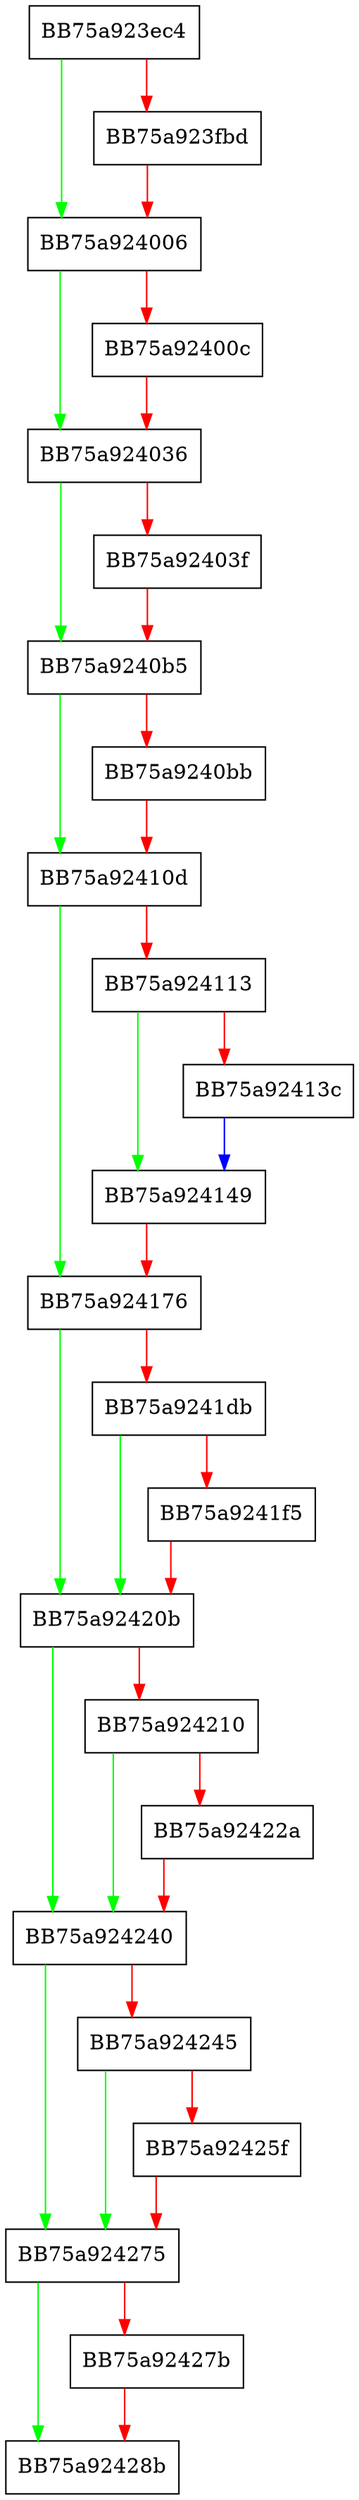 digraph process {
  node [shape="box"];
  graph [splines=ortho];
  BB75a923ec4 -> BB75a924006 [color="green"];
  BB75a923ec4 -> BB75a923fbd [color="red"];
  BB75a923fbd -> BB75a924006 [color="red"];
  BB75a924006 -> BB75a924036 [color="green"];
  BB75a924006 -> BB75a92400c [color="red"];
  BB75a92400c -> BB75a924036 [color="red"];
  BB75a924036 -> BB75a9240b5 [color="green"];
  BB75a924036 -> BB75a92403f [color="red"];
  BB75a92403f -> BB75a9240b5 [color="red"];
  BB75a9240b5 -> BB75a92410d [color="green"];
  BB75a9240b5 -> BB75a9240bb [color="red"];
  BB75a9240bb -> BB75a92410d [color="red"];
  BB75a92410d -> BB75a924176 [color="green"];
  BB75a92410d -> BB75a924113 [color="red"];
  BB75a924113 -> BB75a924149 [color="green"];
  BB75a924113 -> BB75a92413c [color="red"];
  BB75a92413c -> BB75a924149 [color="blue"];
  BB75a924149 -> BB75a924176 [color="red"];
  BB75a924176 -> BB75a92420b [color="green"];
  BB75a924176 -> BB75a9241db [color="red"];
  BB75a9241db -> BB75a92420b [color="green"];
  BB75a9241db -> BB75a9241f5 [color="red"];
  BB75a9241f5 -> BB75a92420b [color="red"];
  BB75a92420b -> BB75a924240 [color="green"];
  BB75a92420b -> BB75a924210 [color="red"];
  BB75a924210 -> BB75a924240 [color="green"];
  BB75a924210 -> BB75a92422a [color="red"];
  BB75a92422a -> BB75a924240 [color="red"];
  BB75a924240 -> BB75a924275 [color="green"];
  BB75a924240 -> BB75a924245 [color="red"];
  BB75a924245 -> BB75a924275 [color="green"];
  BB75a924245 -> BB75a92425f [color="red"];
  BB75a92425f -> BB75a924275 [color="red"];
  BB75a924275 -> BB75a92428b [color="green"];
  BB75a924275 -> BB75a92427b [color="red"];
  BB75a92427b -> BB75a92428b [color="red"];
}